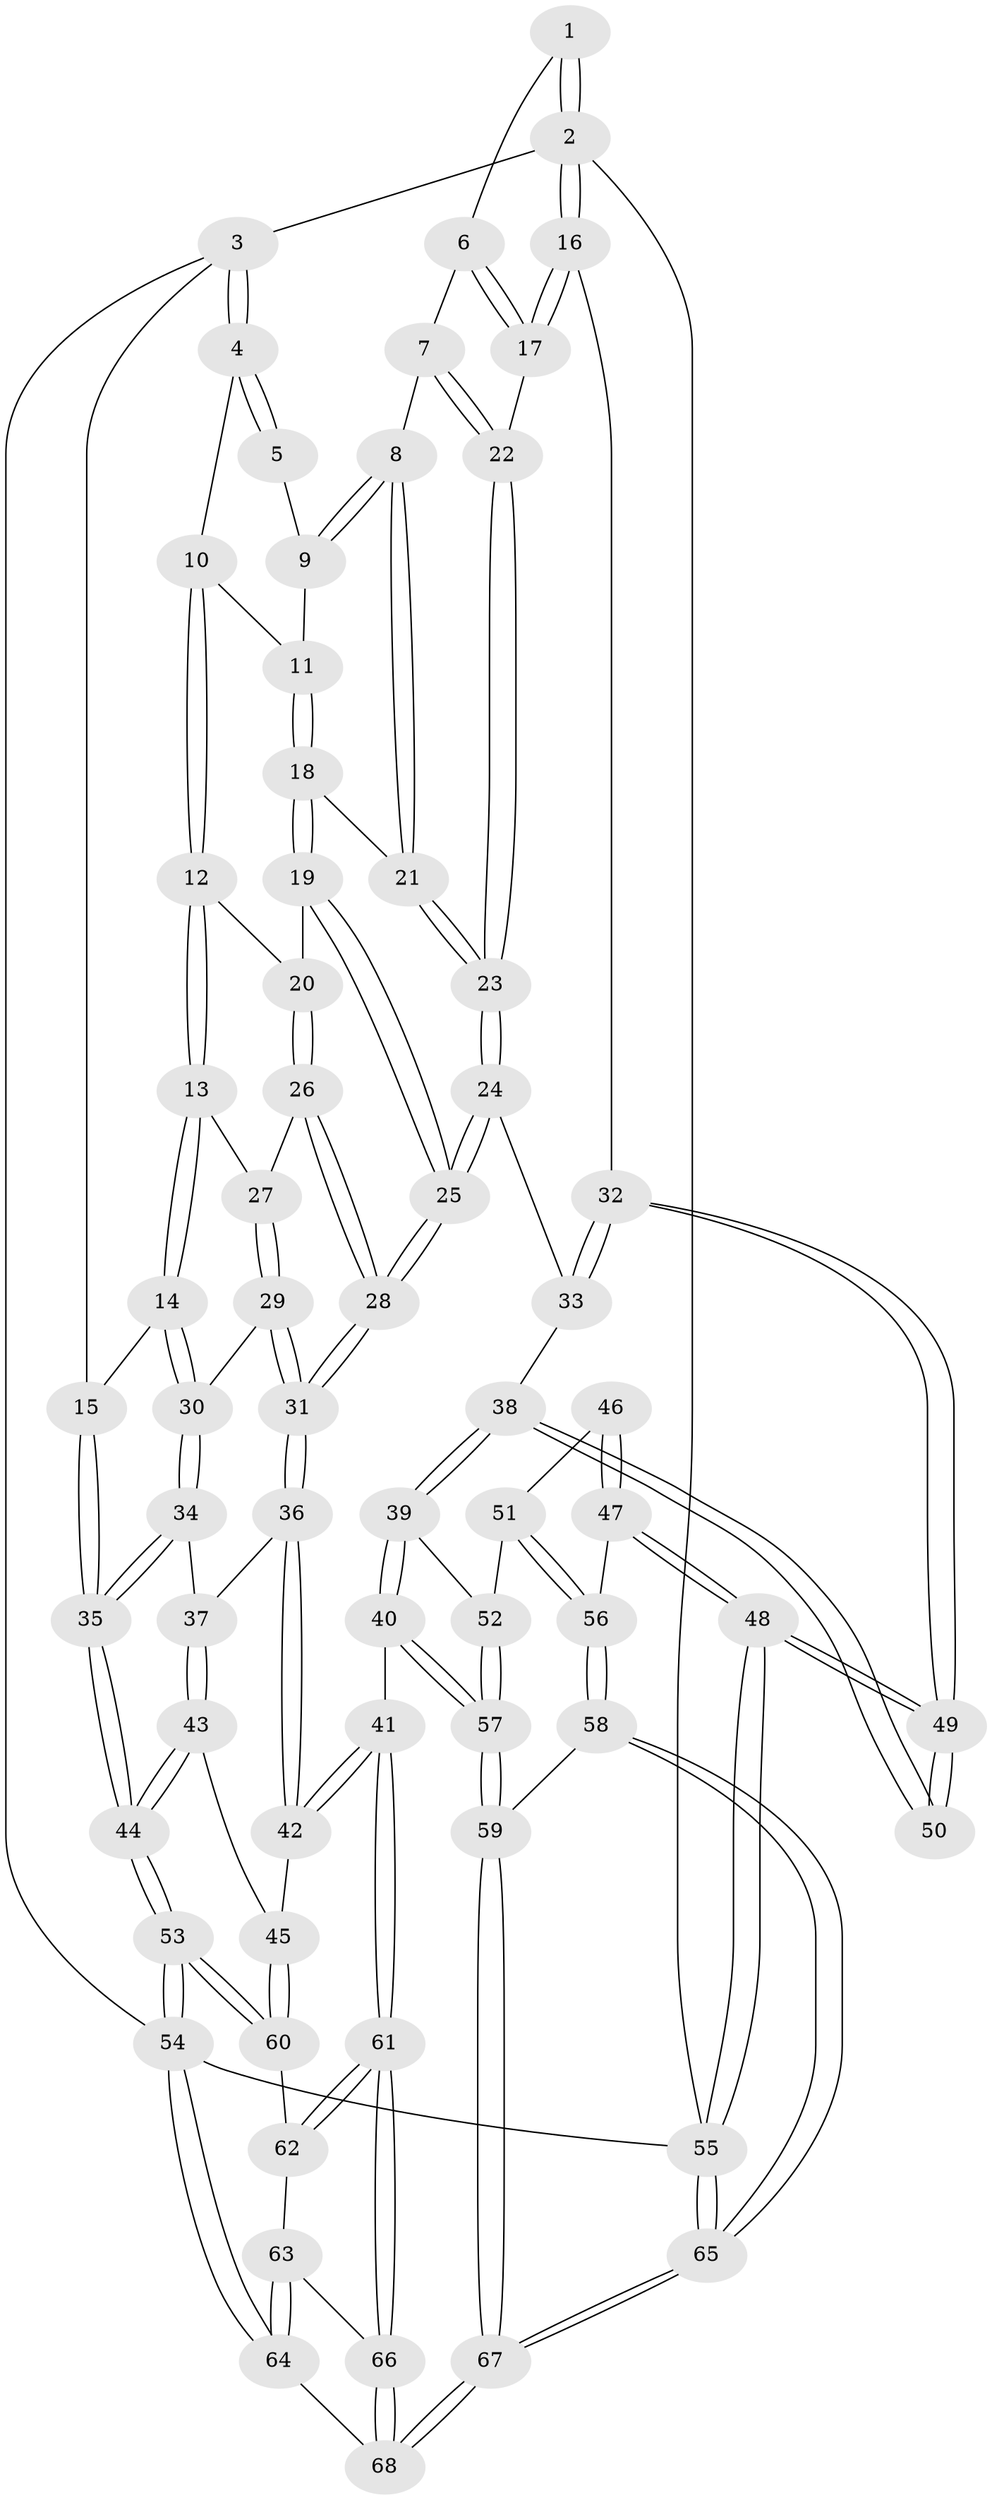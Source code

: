 // Generated by graph-tools (version 1.1) at 2025/50/03/09/25 03:50:58]
// undirected, 68 vertices, 167 edges
graph export_dot {
graph [start="1"]
  node [color=gray90,style=filled];
  1 [pos="+0.8955055372989371+0"];
  2 [pos="+1+0"];
  3 [pos="+0+0"];
  4 [pos="+0.23037538536677774+0"];
  5 [pos="+0.7109321969555443+0"];
  6 [pos="+0.8674867681300429+0.13459889531218397"];
  7 [pos="+0.7315019216493369+0.17205707062215608"];
  8 [pos="+0.688837162449751+0.17368291199550048"];
  9 [pos="+0.6538543410299007+0.06067304533711312"];
  10 [pos="+0.2390341212963095+0"];
  11 [pos="+0.42833511076000974+0.11568162938745688"];
  12 [pos="+0.185153919412094+0.2408716676937666"];
  13 [pos="+0.14510381647952936+0.2849415971620047"];
  14 [pos="+0.08444851645301703+0.3248507757600942"];
  15 [pos="+0+0.24739183813004645"];
  16 [pos="+1+0.3981227254477398"];
  17 [pos="+1+0.324777024172092"];
  18 [pos="+0.4343276422550984+0.13524873572072518"];
  19 [pos="+0.42460784695700216+0.25518678584425414"];
  20 [pos="+0.2892821643541886+0.28302472147498003"];
  21 [pos="+0.6567989913388211+0.21894693561817702"];
  22 [pos="+0.8371973903331552+0.33611796293903357"];
  23 [pos="+0.6305686957273106+0.396447840726161"];
  24 [pos="+0.6178941743824333+0.4134946391849607"];
  25 [pos="+0.5183622154928904+0.43371003356336185"];
  26 [pos="+0.3030301663826574+0.36814342178917864"];
  27 [pos="+0.25549052265470856+0.3927321258655189"];
  28 [pos="+0.4773876731749438+0.47529725263840183"];
  29 [pos="+0.2384120362480819+0.4683737087604878"];
  30 [pos="+0.12840315027266874+0.48632910325463946"];
  31 [pos="+0.4321418310783557+0.5502968072761409"];
  32 [pos="+1+0.49014887877716296"];
  33 [pos="+0.6817753361988445+0.48501874698418473"];
  34 [pos="+0.10131517938415868+0.5532122189974569"];
  35 [pos="+0+0.5785418345662041"];
  36 [pos="+0.4265494439313727+0.5820894791591023"];
  37 [pos="+0.1363859282128053+0.6125658098020245"];
  38 [pos="+0.7495042984639628+0.6653192763209217"];
  39 [pos="+0.7337472055442643+0.6827487954603018"];
  40 [pos="+0.5990438338659062+0.7870593455239157"];
  41 [pos="+0.5506732931052599+0.7944727537125547"];
  42 [pos="+0.42925316591315765+0.6030800713737133"];
  43 [pos="+0.14125774740364366+0.7278846626667613"];
  44 [pos="+0+0.8022130807574972"];
  45 [pos="+0.20713576624385185+0.8042263697899756"];
  46 [pos="+0.8332487930986553+0.7324761868026356"];
  47 [pos="+0.9995227044385586+0.8215907469043562"];
  48 [pos="+1+0.7626180377150885"];
  49 [pos="+1+0.5042519687520132"];
  50 [pos="+0.7777101993645118+0.6649207012588774"];
  51 [pos="+0.8458438101473282+0.8398160884385188"];
  52 [pos="+0.8175918627073702+0.8452591713114312"];
  53 [pos="+0+1"];
  54 [pos="+0+1"];
  55 [pos="+1+1"];
  56 [pos="+0.9279418558170114+0.8592442682173291"];
  57 [pos="+0.7458442606088039+0.8999105890791569"];
  58 [pos="+0.8972557251483742+0.9192233430578397"];
  59 [pos="+0.772144027523601+0.9819761143721811"];
  60 [pos="+0.20766166601183397+0.8075262723454684"];
  61 [pos="+0.5303135175307128+0.8313874866729588"];
  62 [pos="+0.2135993743323587+0.8132938501383484"];
  63 [pos="+0.2502342042747026+0.88159053468175"];
  64 [pos="+0.3368589795384274+1"];
  65 [pos="+1+1"];
  66 [pos="+0.5103762426438492+0.9072405318189352"];
  67 [pos="+0.7296167378860473+1"];
  68 [pos="+0.4814615680625918+1"];
  1 -- 2;
  1 -- 2;
  1 -- 6;
  2 -- 3;
  2 -- 16;
  2 -- 16;
  2 -- 55;
  3 -- 4;
  3 -- 4;
  3 -- 15;
  3 -- 54;
  4 -- 5;
  4 -- 5;
  4 -- 10;
  5 -- 9;
  6 -- 7;
  6 -- 17;
  6 -- 17;
  7 -- 8;
  7 -- 22;
  7 -- 22;
  8 -- 9;
  8 -- 9;
  8 -- 21;
  8 -- 21;
  9 -- 11;
  10 -- 11;
  10 -- 12;
  10 -- 12;
  11 -- 18;
  11 -- 18;
  12 -- 13;
  12 -- 13;
  12 -- 20;
  13 -- 14;
  13 -- 14;
  13 -- 27;
  14 -- 15;
  14 -- 30;
  14 -- 30;
  15 -- 35;
  15 -- 35;
  16 -- 17;
  16 -- 17;
  16 -- 32;
  17 -- 22;
  18 -- 19;
  18 -- 19;
  18 -- 21;
  19 -- 20;
  19 -- 25;
  19 -- 25;
  20 -- 26;
  20 -- 26;
  21 -- 23;
  21 -- 23;
  22 -- 23;
  22 -- 23;
  23 -- 24;
  23 -- 24;
  24 -- 25;
  24 -- 25;
  24 -- 33;
  25 -- 28;
  25 -- 28;
  26 -- 27;
  26 -- 28;
  26 -- 28;
  27 -- 29;
  27 -- 29;
  28 -- 31;
  28 -- 31;
  29 -- 30;
  29 -- 31;
  29 -- 31;
  30 -- 34;
  30 -- 34;
  31 -- 36;
  31 -- 36;
  32 -- 33;
  32 -- 33;
  32 -- 49;
  32 -- 49;
  33 -- 38;
  34 -- 35;
  34 -- 35;
  34 -- 37;
  35 -- 44;
  35 -- 44;
  36 -- 37;
  36 -- 42;
  36 -- 42;
  37 -- 43;
  37 -- 43;
  38 -- 39;
  38 -- 39;
  38 -- 50;
  38 -- 50;
  39 -- 40;
  39 -- 40;
  39 -- 52;
  40 -- 41;
  40 -- 57;
  40 -- 57;
  41 -- 42;
  41 -- 42;
  41 -- 61;
  41 -- 61;
  42 -- 45;
  43 -- 44;
  43 -- 44;
  43 -- 45;
  44 -- 53;
  44 -- 53;
  45 -- 60;
  45 -- 60;
  46 -- 47;
  46 -- 47;
  46 -- 51;
  47 -- 48;
  47 -- 48;
  47 -- 56;
  48 -- 49;
  48 -- 49;
  48 -- 55;
  48 -- 55;
  49 -- 50;
  49 -- 50;
  51 -- 52;
  51 -- 56;
  51 -- 56;
  52 -- 57;
  52 -- 57;
  53 -- 54;
  53 -- 54;
  53 -- 60;
  53 -- 60;
  54 -- 64;
  54 -- 64;
  54 -- 55;
  55 -- 65;
  55 -- 65;
  56 -- 58;
  56 -- 58;
  57 -- 59;
  57 -- 59;
  58 -- 59;
  58 -- 65;
  58 -- 65;
  59 -- 67;
  59 -- 67;
  60 -- 62;
  61 -- 62;
  61 -- 62;
  61 -- 66;
  61 -- 66;
  62 -- 63;
  63 -- 64;
  63 -- 64;
  63 -- 66;
  64 -- 68;
  65 -- 67;
  65 -- 67;
  66 -- 68;
  66 -- 68;
  67 -- 68;
  67 -- 68;
}
